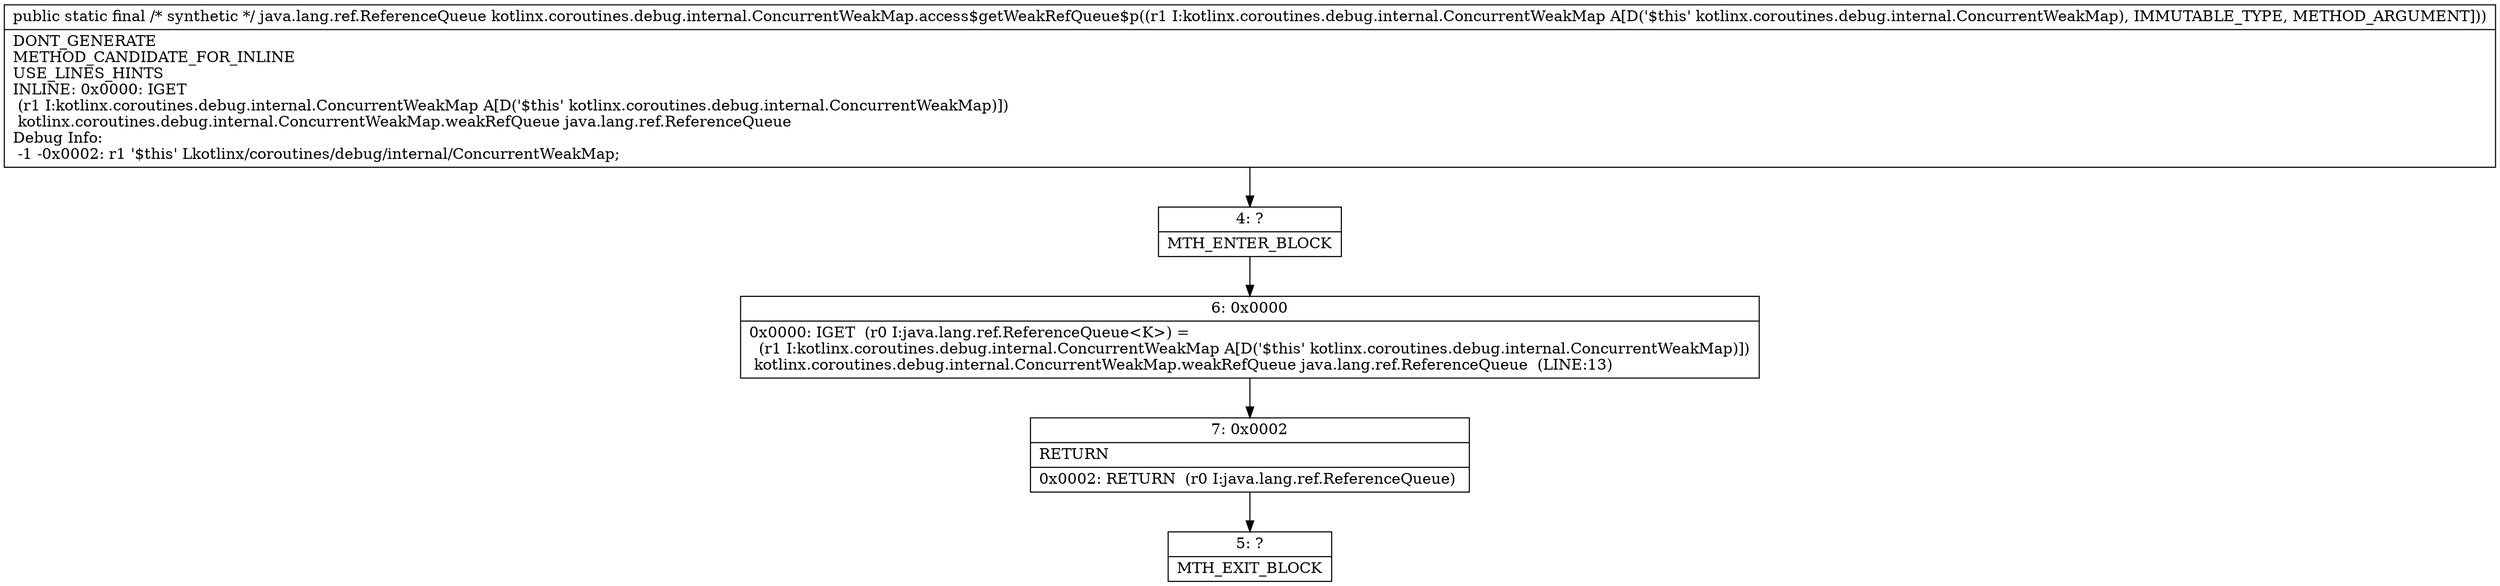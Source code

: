 digraph "CFG forkotlinx.coroutines.debug.internal.ConcurrentWeakMap.access$getWeakRefQueue$p(Lkotlinx\/coroutines\/debug\/internal\/ConcurrentWeakMap;)Ljava\/lang\/ref\/ReferenceQueue;" {
Node_4 [shape=record,label="{4\:\ ?|MTH_ENTER_BLOCK\l}"];
Node_6 [shape=record,label="{6\:\ 0x0000|0x0000: IGET  (r0 I:java.lang.ref.ReferenceQueue\<K\>) = \l  (r1 I:kotlinx.coroutines.debug.internal.ConcurrentWeakMap A[D('$this' kotlinx.coroutines.debug.internal.ConcurrentWeakMap)])\l kotlinx.coroutines.debug.internal.ConcurrentWeakMap.weakRefQueue java.lang.ref.ReferenceQueue  (LINE:13)\l}"];
Node_7 [shape=record,label="{7\:\ 0x0002|RETURN\l|0x0002: RETURN  (r0 I:java.lang.ref.ReferenceQueue) \l}"];
Node_5 [shape=record,label="{5\:\ ?|MTH_EXIT_BLOCK\l}"];
MethodNode[shape=record,label="{public static final \/* synthetic *\/ java.lang.ref.ReferenceQueue kotlinx.coroutines.debug.internal.ConcurrentWeakMap.access$getWeakRefQueue$p((r1 I:kotlinx.coroutines.debug.internal.ConcurrentWeakMap A[D('$this' kotlinx.coroutines.debug.internal.ConcurrentWeakMap), IMMUTABLE_TYPE, METHOD_ARGUMENT]))  | DONT_GENERATE\lMETHOD_CANDIDATE_FOR_INLINE\lUSE_LINES_HINTS\lINLINE: 0x0000: IGET  \l  (r1 I:kotlinx.coroutines.debug.internal.ConcurrentWeakMap A[D('$this' kotlinx.coroutines.debug.internal.ConcurrentWeakMap)])\l kotlinx.coroutines.debug.internal.ConcurrentWeakMap.weakRefQueue java.lang.ref.ReferenceQueue\lDebug Info:\l  \-1 \-0x0002: r1 '$this' Lkotlinx\/coroutines\/debug\/internal\/ConcurrentWeakMap;\l}"];
MethodNode -> Node_4;Node_4 -> Node_6;
Node_6 -> Node_7;
Node_7 -> Node_5;
}

